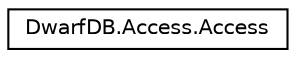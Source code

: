 digraph "Graphical Class Hierarchy"
{
  edge [fontname="Helvetica",fontsize="10",labelfontname="Helvetica",labelfontsize="10"];
  node [fontname="Helvetica",fontsize="10",shape=record];
  rankdir="LR";
  Node1 [label="DwarfDB.Access.Access",height=0.2,width=0.4,color="black", fillcolor="white", style="filled",URL="$class_dwarf_d_b_1_1_access_1_1_access.html",tooltip="A class for defining parameters of access to a given structure "];
}
